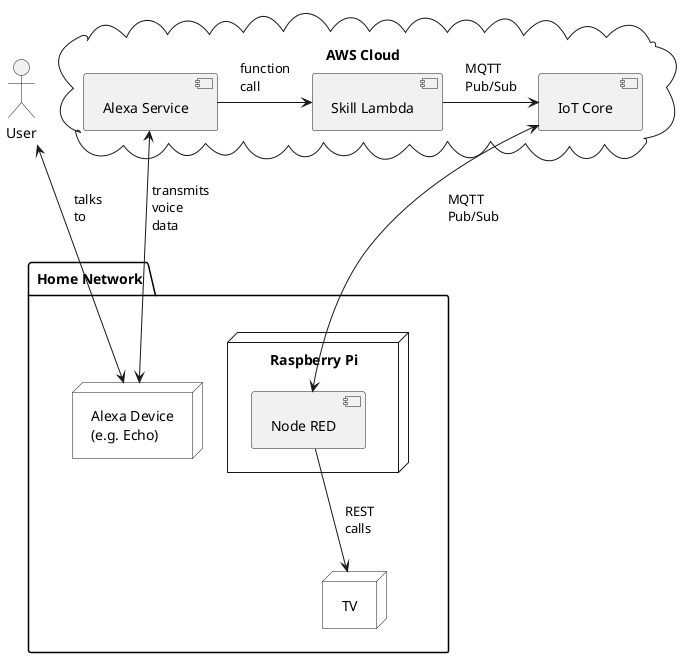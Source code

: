 @startuml
skinparam monochrome true
skinparam componentStyle uml2
skinparam padding 4

actor "User" as user

package "Home Network" as home {
  node "Alexa Device\l(e.g. Echo)" as echo #white
  node "Raspberry Pi" as pi #white {
    [Node RED] as node_red
  }
  node "TV" as tv #white
}

cloud "AWS Cloud" {
  [Alexa Service] as alexa_service
  [Skill Lambda] as lambda
  [IoT Core] as iot
}

user -[hidden]-> home
pi -[hidden]-> tv
user <-right-> echo : talks\lto
echo <-right-> alexa_service: transmits\lvoice\ldata
alexa_service -right-> lambda: function\lcall
lambda -right-> iot: MQTT\lPub/Sub
iot <-down-> node_red: MQTT\lPub/Sub
node_red -right-> tv: REST\lcalls

@enduml